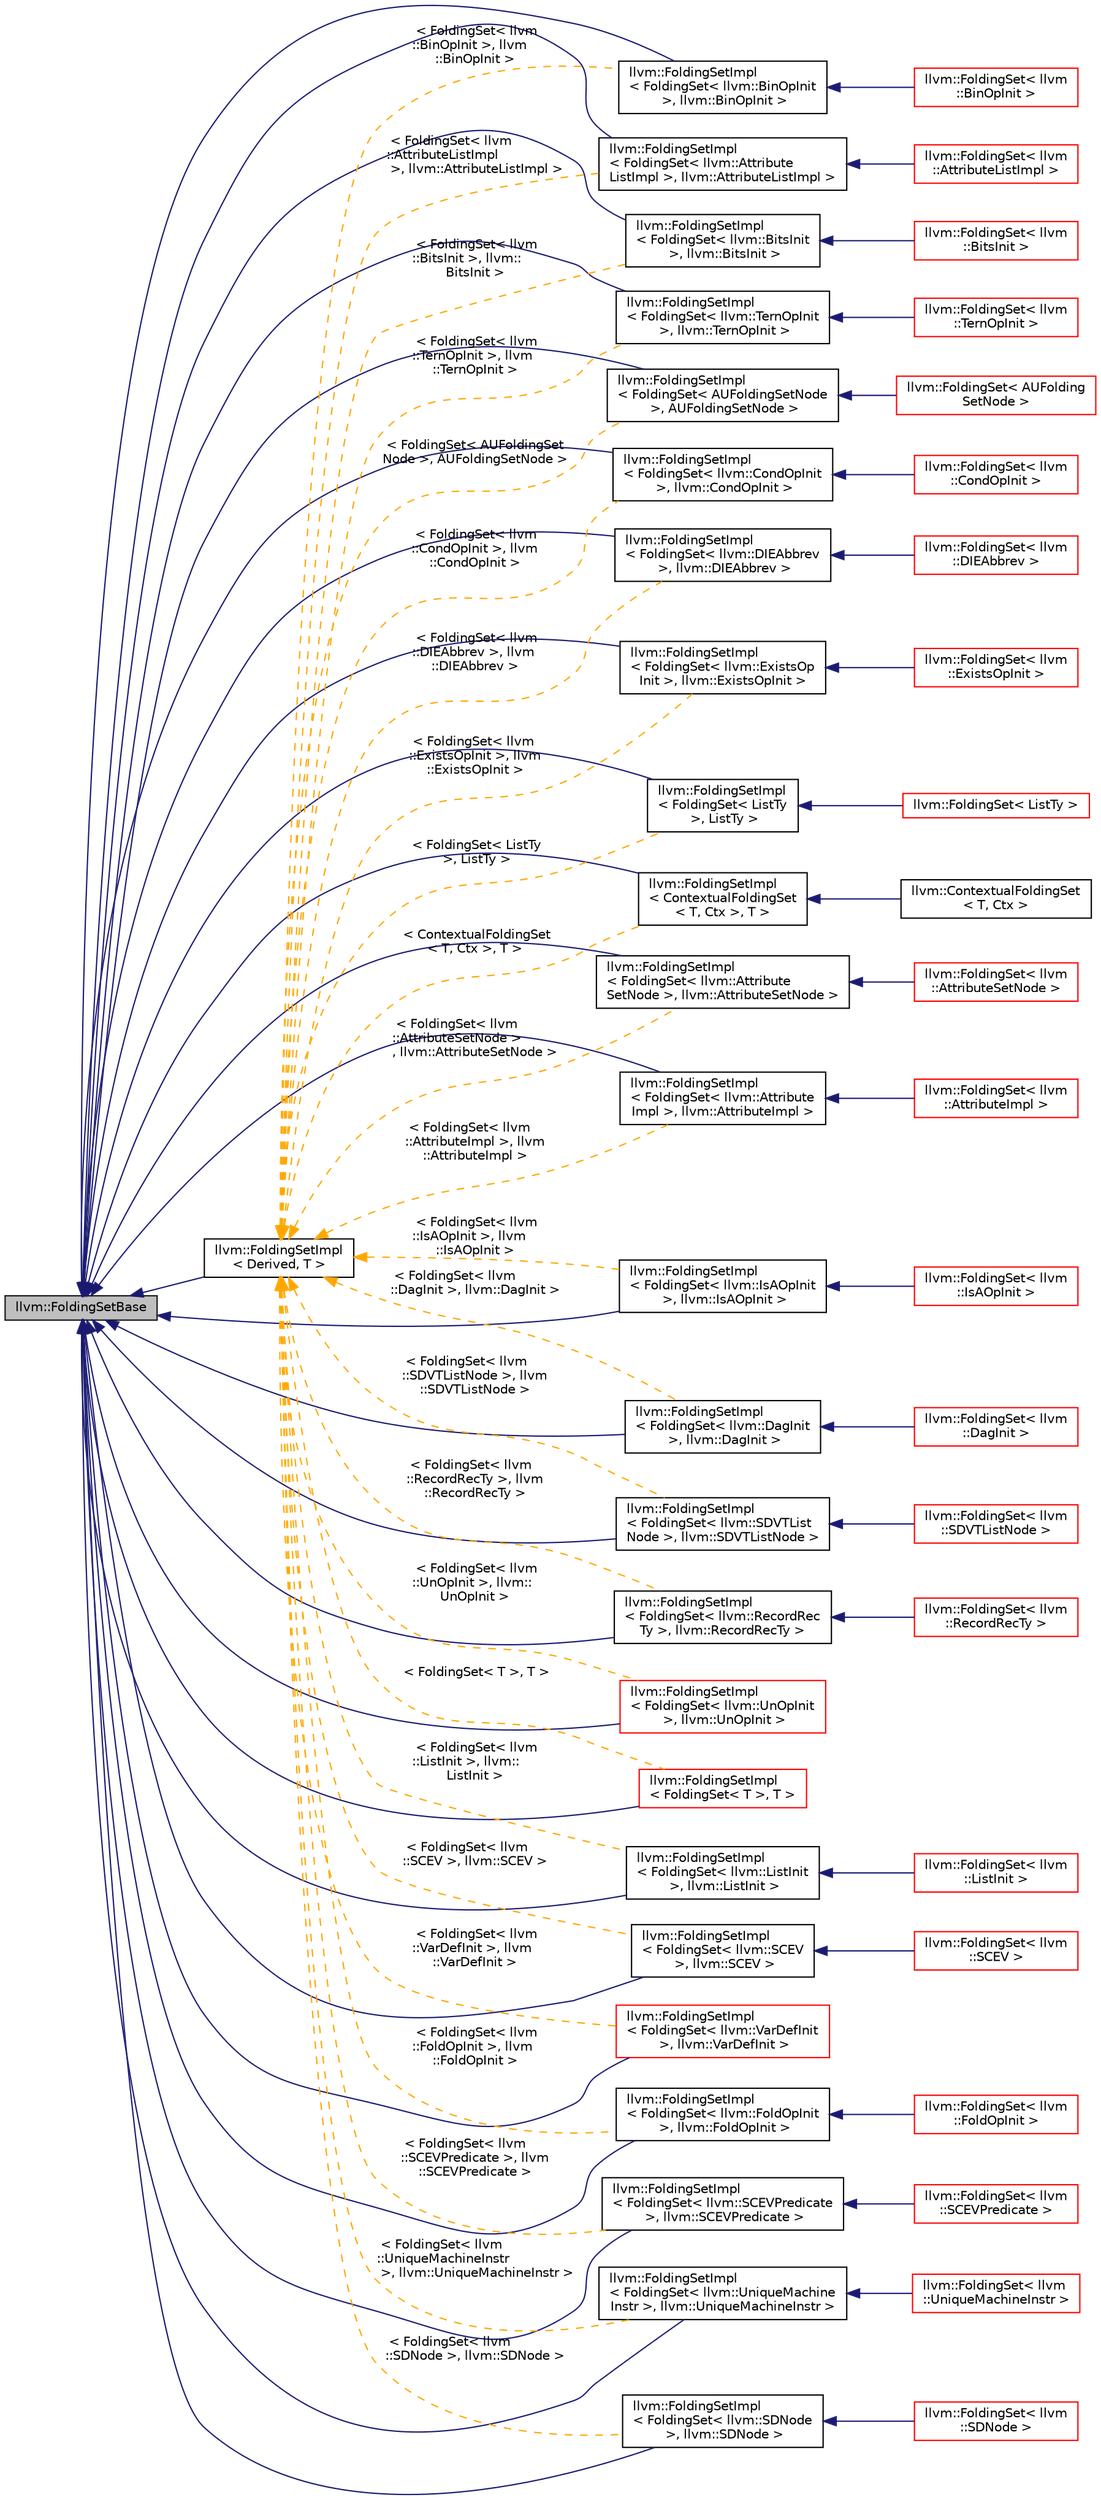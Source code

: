 digraph "llvm::FoldingSetBase"
{
 // LATEX_PDF_SIZE
  bgcolor="transparent";
  edge [fontname="Helvetica",fontsize="10",labelfontname="Helvetica",labelfontsize="10"];
  node [fontname="Helvetica",fontsize="10",shape=record];
  rankdir="LR";
  Node1 [label="llvm::FoldingSetBase",height=0.2,width=0.4,color="black", fillcolor="grey75", style="filled", fontcolor="black",tooltip="FoldingSetBase - Implements the folding set functionality."];
  Node1 -> Node2 [dir="back",color="midnightblue",fontsize="10",style="solid",fontname="Helvetica"];
  Node2 [label="llvm::FoldingSetImpl\l\< ContextualFoldingSet\l\< T, Ctx \>, T \>",height=0.2,width=0.4,color="black",URL="$classllvm_1_1FoldingSetImpl.html",tooltip=" "];
  Node2 -> Node3 [dir="back",color="midnightblue",fontsize="10",style="solid",fontname="Helvetica"];
  Node3 [label="llvm::ContextualFoldingSet\l\< T, Ctx \>",height=0.2,width=0.4,color="black",URL="$classllvm_1_1ContextualFoldingSet.html",tooltip="ContextualFoldingSet - This template class is a further refinement of FoldingSet which provides a con..."];
  Node1 -> Node4 [dir="back",color="midnightblue",fontsize="10",style="solid",fontname="Helvetica"];
  Node4 [label="llvm::FoldingSetImpl\l\< FoldingSet\< AUFoldingSetNode\l \>, AUFoldingSetNode \>",height=0.2,width=0.4,color="black",URL="$classllvm_1_1FoldingSetImpl.html",tooltip=" "];
  Node4 -> Node5 [dir="back",color="midnightblue",fontsize="10",style="solid",fontname="Helvetica"];
  Node5 [label="llvm::FoldingSet\< AUFolding\lSetNode \>",height=0.2,width=0.4,color="red",URL="$classllvm_1_1FoldingSet.html",tooltip=" "];
  Node1 -> Node6 [dir="back",color="midnightblue",fontsize="10",style="solid",fontname="Helvetica"];
  Node6 [label="llvm::FoldingSetImpl\l\< FoldingSet\< ListTy\l \>, ListTy \>",height=0.2,width=0.4,color="black",URL="$classllvm_1_1FoldingSetImpl.html",tooltip=" "];
  Node6 -> Node7 [dir="back",color="midnightblue",fontsize="10",style="solid",fontname="Helvetica"];
  Node7 [label="llvm::FoldingSet\< ListTy \>",height=0.2,width=0.4,color="red",URL="$classllvm_1_1FoldingSet.html",tooltip=" "];
  Node1 -> Node8 [dir="back",color="midnightblue",fontsize="10",style="solid",fontname="Helvetica"];
  Node8 [label="llvm::FoldingSetImpl\l\< FoldingSet\< llvm::Attribute\lImpl \>, llvm::AttributeImpl \>",height=0.2,width=0.4,color="black",URL="$classllvm_1_1FoldingSetImpl.html",tooltip=" "];
  Node8 -> Node9 [dir="back",color="midnightblue",fontsize="10",style="solid",fontname="Helvetica"];
  Node9 [label="llvm::FoldingSet\< llvm\l::AttributeImpl \>",height=0.2,width=0.4,color="red",URL="$classllvm_1_1FoldingSet.html",tooltip=" "];
  Node1 -> Node10 [dir="back",color="midnightblue",fontsize="10",style="solid",fontname="Helvetica"];
  Node10 [label="llvm::FoldingSetImpl\l\< FoldingSet\< llvm::Attribute\lListImpl \>, llvm::AttributeListImpl \>",height=0.2,width=0.4,color="black",URL="$classllvm_1_1FoldingSetImpl.html",tooltip=" "];
  Node10 -> Node11 [dir="back",color="midnightblue",fontsize="10",style="solid",fontname="Helvetica"];
  Node11 [label="llvm::FoldingSet\< llvm\l::AttributeListImpl \>",height=0.2,width=0.4,color="red",URL="$classllvm_1_1FoldingSet.html",tooltip=" "];
  Node1 -> Node12 [dir="back",color="midnightblue",fontsize="10",style="solid",fontname="Helvetica"];
  Node12 [label="llvm::FoldingSetImpl\l\< FoldingSet\< llvm::Attribute\lSetNode \>, llvm::AttributeSetNode \>",height=0.2,width=0.4,color="black",URL="$classllvm_1_1FoldingSetImpl.html",tooltip=" "];
  Node12 -> Node13 [dir="back",color="midnightblue",fontsize="10",style="solid",fontname="Helvetica"];
  Node13 [label="llvm::FoldingSet\< llvm\l::AttributeSetNode \>",height=0.2,width=0.4,color="red",URL="$classllvm_1_1FoldingSet.html",tooltip=" "];
  Node1 -> Node14 [dir="back",color="midnightblue",fontsize="10",style="solid",fontname="Helvetica"];
  Node14 [label="llvm::FoldingSetImpl\l\< FoldingSet\< llvm::BinOpInit\l \>, llvm::BinOpInit \>",height=0.2,width=0.4,color="black",URL="$classllvm_1_1FoldingSetImpl.html",tooltip=" "];
  Node14 -> Node15 [dir="back",color="midnightblue",fontsize="10",style="solid",fontname="Helvetica"];
  Node15 [label="llvm::FoldingSet\< llvm\l::BinOpInit \>",height=0.2,width=0.4,color="red",URL="$classllvm_1_1FoldingSet.html",tooltip=" "];
  Node1 -> Node16 [dir="back",color="midnightblue",fontsize="10",style="solid",fontname="Helvetica"];
  Node16 [label="llvm::FoldingSetImpl\l\< FoldingSet\< llvm::BitsInit\l \>, llvm::BitsInit \>",height=0.2,width=0.4,color="black",URL="$classllvm_1_1FoldingSetImpl.html",tooltip=" "];
  Node16 -> Node17 [dir="back",color="midnightblue",fontsize="10",style="solid",fontname="Helvetica"];
  Node17 [label="llvm::FoldingSet\< llvm\l::BitsInit \>",height=0.2,width=0.4,color="red",URL="$classllvm_1_1FoldingSet.html",tooltip=" "];
  Node1 -> Node18 [dir="back",color="midnightblue",fontsize="10",style="solid",fontname="Helvetica"];
  Node18 [label="llvm::FoldingSetImpl\l\< FoldingSet\< llvm::CondOpInit\l \>, llvm::CondOpInit \>",height=0.2,width=0.4,color="black",URL="$classllvm_1_1FoldingSetImpl.html",tooltip=" "];
  Node18 -> Node19 [dir="back",color="midnightblue",fontsize="10",style="solid",fontname="Helvetica"];
  Node19 [label="llvm::FoldingSet\< llvm\l::CondOpInit \>",height=0.2,width=0.4,color="red",URL="$classllvm_1_1FoldingSet.html",tooltip=" "];
  Node1 -> Node20 [dir="back",color="midnightblue",fontsize="10",style="solid",fontname="Helvetica"];
  Node20 [label="llvm::FoldingSetImpl\l\< FoldingSet\< llvm::DagInit\l \>, llvm::DagInit \>",height=0.2,width=0.4,color="black",URL="$classllvm_1_1FoldingSetImpl.html",tooltip=" "];
  Node20 -> Node21 [dir="back",color="midnightblue",fontsize="10",style="solid",fontname="Helvetica"];
  Node21 [label="llvm::FoldingSet\< llvm\l::DagInit \>",height=0.2,width=0.4,color="red",URL="$classllvm_1_1FoldingSet.html",tooltip=" "];
  Node1 -> Node22 [dir="back",color="midnightblue",fontsize="10",style="solid",fontname="Helvetica"];
  Node22 [label="llvm::FoldingSetImpl\l\< FoldingSet\< llvm::DIEAbbrev\l \>, llvm::DIEAbbrev \>",height=0.2,width=0.4,color="black",URL="$classllvm_1_1FoldingSetImpl.html",tooltip=" "];
  Node22 -> Node23 [dir="back",color="midnightblue",fontsize="10",style="solid",fontname="Helvetica"];
  Node23 [label="llvm::FoldingSet\< llvm\l::DIEAbbrev \>",height=0.2,width=0.4,color="red",URL="$classllvm_1_1FoldingSet.html",tooltip=" "];
  Node1 -> Node24 [dir="back",color="midnightblue",fontsize="10",style="solid",fontname="Helvetica"];
  Node24 [label="llvm::FoldingSetImpl\l\< FoldingSet\< llvm::ExistsOp\lInit \>, llvm::ExistsOpInit \>",height=0.2,width=0.4,color="black",URL="$classllvm_1_1FoldingSetImpl.html",tooltip=" "];
  Node24 -> Node25 [dir="back",color="midnightblue",fontsize="10",style="solid",fontname="Helvetica"];
  Node25 [label="llvm::FoldingSet\< llvm\l::ExistsOpInit \>",height=0.2,width=0.4,color="red",URL="$classllvm_1_1FoldingSet.html",tooltip=" "];
  Node1 -> Node26 [dir="back",color="midnightblue",fontsize="10",style="solid",fontname="Helvetica"];
  Node26 [label="llvm::FoldingSetImpl\l\< FoldingSet\< llvm::FoldOpInit\l \>, llvm::FoldOpInit \>",height=0.2,width=0.4,color="black",URL="$classllvm_1_1FoldingSetImpl.html",tooltip=" "];
  Node26 -> Node27 [dir="back",color="midnightblue",fontsize="10",style="solid",fontname="Helvetica"];
  Node27 [label="llvm::FoldingSet\< llvm\l::FoldOpInit \>",height=0.2,width=0.4,color="red",URL="$classllvm_1_1FoldingSet.html",tooltip=" "];
  Node1 -> Node28 [dir="back",color="midnightblue",fontsize="10",style="solid",fontname="Helvetica"];
  Node28 [label="llvm::FoldingSetImpl\l\< FoldingSet\< llvm::IsAOpInit\l \>, llvm::IsAOpInit \>",height=0.2,width=0.4,color="black",URL="$classllvm_1_1FoldingSetImpl.html",tooltip=" "];
  Node28 -> Node29 [dir="back",color="midnightblue",fontsize="10",style="solid",fontname="Helvetica"];
  Node29 [label="llvm::FoldingSet\< llvm\l::IsAOpInit \>",height=0.2,width=0.4,color="red",URL="$classllvm_1_1FoldingSet.html",tooltip=" "];
  Node1 -> Node30 [dir="back",color="midnightblue",fontsize="10",style="solid",fontname="Helvetica"];
  Node30 [label="llvm::FoldingSetImpl\l\< FoldingSet\< llvm::ListInit\l \>, llvm::ListInit \>",height=0.2,width=0.4,color="black",URL="$classllvm_1_1FoldingSetImpl.html",tooltip=" "];
  Node30 -> Node31 [dir="back",color="midnightblue",fontsize="10",style="solid",fontname="Helvetica"];
  Node31 [label="llvm::FoldingSet\< llvm\l::ListInit \>",height=0.2,width=0.4,color="red",URL="$classllvm_1_1FoldingSet.html",tooltip=" "];
  Node1 -> Node32 [dir="back",color="midnightblue",fontsize="10",style="solid",fontname="Helvetica"];
  Node32 [label="llvm::FoldingSetImpl\l\< FoldingSet\< llvm::RecordRec\lTy \>, llvm::RecordRecTy \>",height=0.2,width=0.4,color="black",URL="$classllvm_1_1FoldingSetImpl.html",tooltip=" "];
  Node32 -> Node33 [dir="back",color="midnightblue",fontsize="10",style="solid",fontname="Helvetica"];
  Node33 [label="llvm::FoldingSet\< llvm\l::RecordRecTy \>",height=0.2,width=0.4,color="red",URL="$classllvm_1_1FoldingSet.html",tooltip=" "];
  Node1 -> Node34 [dir="back",color="midnightblue",fontsize="10",style="solid",fontname="Helvetica"];
  Node34 [label="llvm::FoldingSetImpl\l\< FoldingSet\< llvm::SCEV\l \>, llvm::SCEV \>",height=0.2,width=0.4,color="black",URL="$classllvm_1_1FoldingSetImpl.html",tooltip=" "];
  Node34 -> Node35 [dir="back",color="midnightblue",fontsize="10",style="solid",fontname="Helvetica"];
  Node35 [label="llvm::FoldingSet\< llvm\l::SCEV \>",height=0.2,width=0.4,color="red",URL="$classllvm_1_1FoldingSet.html",tooltip=" "];
  Node1 -> Node36 [dir="back",color="midnightblue",fontsize="10",style="solid",fontname="Helvetica"];
  Node36 [label="llvm::FoldingSetImpl\l\< FoldingSet\< llvm::SCEVPredicate\l \>, llvm::SCEVPredicate \>",height=0.2,width=0.4,color="black",URL="$classllvm_1_1FoldingSetImpl.html",tooltip=" "];
  Node36 -> Node37 [dir="back",color="midnightblue",fontsize="10",style="solid",fontname="Helvetica"];
  Node37 [label="llvm::FoldingSet\< llvm\l::SCEVPredicate \>",height=0.2,width=0.4,color="red",URL="$classllvm_1_1FoldingSet.html",tooltip=" "];
  Node1 -> Node38 [dir="back",color="midnightblue",fontsize="10",style="solid",fontname="Helvetica"];
  Node38 [label="llvm::FoldingSetImpl\l\< FoldingSet\< llvm::SDNode\l \>, llvm::SDNode \>",height=0.2,width=0.4,color="black",URL="$classllvm_1_1FoldingSetImpl.html",tooltip=" "];
  Node38 -> Node39 [dir="back",color="midnightblue",fontsize="10",style="solid",fontname="Helvetica"];
  Node39 [label="llvm::FoldingSet\< llvm\l::SDNode \>",height=0.2,width=0.4,color="red",URL="$classllvm_1_1FoldingSet.html",tooltip=" "];
  Node1 -> Node40 [dir="back",color="midnightblue",fontsize="10",style="solid",fontname="Helvetica"];
  Node40 [label="llvm::FoldingSetImpl\l\< FoldingSet\< llvm::SDVTList\lNode \>, llvm::SDVTListNode \>",height=0.2,width=0.4,color="black",URL="$classllvm_1_1FoldingSetImpl.html",tooltip=" "];
  Node40 -> Node41 [dir="back",color="midnightblue",fontsize="10",style="solid",fontname="Helvetica"];
  Node41 [label="llvm::FoldingSet\< llvm\l::SDVTListNode \>",height=0.2,width=0.4,color="red",URL="$classllvm_1_1FoldingSet.html",tooltip=" "];
  Node1 -> Node42 [dir="back",color="midnightblue",fontsize="10",style="solid",fontname="Helvetica"];
  Node42 [label="llvm::FoldingSetImpl\l\< FoldingSet\< llvm::TernOpInit\l \>, llvm::TernOpInit \>",height=0.2,width=0.4,color="black",URL="$classllvm_1_1FoldingSetImpl.html",tooltip=" "];
  Node42 -> Node43 [dir="back",color="midnightblue",fontsize="10",style="solid",fontname="Helvetica"];
  Node43 [label="llvm::FoldingSet\< llvm\l::TernOpInit \>",height=0.2,width=0.4,color="red",URL="$classllvm_1_1FoldingSet.html",tooltip=" "];
  Node1 -> Node44 [dir="back",color="midnightblue",fontsize="10",style="solid",fontname="Helvetica"];
  Node44 [label="llvm::FoldingSetImpl\l\< FoldingSet\< llvm::UniqueMachine\lInstr \>, llvm::UniqueMachineInstr \>",height=0.2,width=0.4,color="black",URL="$classllvm_1_1FoldingSetImpl.html",tooltip=" "];
  Node44 -> Node45 [dir="back",color="midnightblue",fontsize="10",style="solid",fontname="Helvetica"];
  Node45 [label="llvm::FoldingSet\< llvm\l::UniqueMachineInstr \>",height=0.2,width=0.4,color="red",URL="$classllvm_1_1FoldingSet.html",tooltip=" "];
  Node1 -> Node46 [dir="back",color="midnightblue",fontsize="10",style="solid",fontname="Helvetica"];
  Node46 [label="llvm::FoldingSetImpl\l\< FoldingSet\< llvm::UnOpInit\l \>, llvm::UnOpInit \>",height=0.2,width=0.4,color="red",URL="$classllvm_1_1FoldingSetImpl.html",tooltip=" "];
  Node1 -> Node48 [dir="back",color="midnightblue",fontsize="10",style="solid",fontname="Helvetica"];
  Node48 [label="llvm::FoldingSetImpl\l\< FoldingSet\< llvm::VarDefInit\l \>, llvm::VarDefInit \>",height=0.2,width=0.4,color="red",URL="$classllvm_1_1FoldingSetImpl.html",tooltip=" "];
  Node1 -> Node50 [dir="back",color="midnightblue",fontsize="10",style="solid",fontname="Helvetica"];
  Node50 [label="llvm::FoldingSetImpl\l\< FoldingSet\< T \>, T \>",height=0.2,width=0.4,color="red",URL="$classllvm_1_1FoldingSetImpl.html",tooltip=" "];
  Node1 -> Node52 [dir="back",color="midnightblue",fontsize="10",style="solid",fontname="Helvetica"];
  Node52 [label="llvm::FoldingSetImpl\l\< Derived, T \>",height=0.2,width=0.4,color="black",URL="$classllvm_1_1FoldingSetImpl.html",tooltip="FoldingSetImpl - An implementation detail that lets us share code between FoldingSet and ContextualFo..."];
  Node52 -> Node30 [dir="back",color="orange",fontsize="10",style="dashed",label=" \< FoldingSet\< llvm\l::ListInit \>, llvm::\lListInit \>" ,fontname="Helvetica"];
  Node52 -> Node22 [dir="back",color="orange",fontsize="10",style="dashed",label=" \< FoldingSet\< llvm\l::DIEAbbrev \>, llvm\l::DIEAbbrev \>" ,fontname="Helvetica"];
  Node52 -> Node28 [dir="back",color="orange",fontsize="10",style="dashed",label=" \< FoldingSet\< llvm\l::IsAOpInit \>, llvm\l::IsAOpInit \>" ,fontname="Helvetica"];
  Node52 -> Node14 [dir="back",color="orange",fontsize="10",style="dashed",label=" \< FoldingSet\< llvm\l::BinOpInit \>, llvm\l::BinOpInit \>" ,fontname="Helvetica"];
  Node52 -> Node8 [dir="back",color="orange",fontsize="10",style="dashed",label=" \< FoldingSet\< llvm\l::AttributeImpl \>, llvm\l::AttributeImpl \>" ,fontname="Helvetica"];
  Node52 -> Node50 [dir="back",color="orange",fontsize="10",style="dashed",label=" \< FoldingSet\< T \>, T \>" ,fontname="Helvetica"];
  Node52 -> Node42 [dir="back",color="orange",fontsize="10",style="dashed",label=" \< FoldingSet\< llvm\l::TernOpInit \>, llvm\l::TernOpInit \>" ,fontname="Helvetica"];
  Node52 -> Node48 [dir="back",color="orange",fontsize="10",style="dashed",label=" \< FoldingSet\< llvm\l::VarDefInit \>, llvm\l::VarDefInit \>" ,fontname="Helvetica"];
  Node52 -> Node16 [dir="back",color="orange",fontsize="10",style="dashed",label=" \< FoldingSet\< llvm\l::BitsInit \>, llvm::\lBitsInit \>" ,fontname="Helvetica"];
  Node52 -> Node12 [dir="back",color="orange",fontsize="10",style="dashed",label=" \< FoldingSet\< llvm\l::AttributeSetNode \>\l, llvm::AttributeSetNode \>" ,fontname="Helvetica"];
  Node52 -> Node46 [dir="back",color="orange",fontsize="10",style="dashed",label=" \< FoldingSet\< llvm\l::UnOpInit \>, llvm::\lUnOpInit \>" ,fontname="Helvetica"];
  Node52 -> Node4 [dir="back",color="orange",fontsize="10",style="dashed",label=" \< FoldingSet\< AUFoldingSet\lNode \>, AUFoldingSetNode \>" ,fontname="Helvetica"];
  Node52 -> Node6 [dir="back",color="orange",fontsize="10",style="dashed",label=" \< FoldingSet\< ListTy\l \>, ListTy \>" ,fontname="Helvetica"];
  Node52 -> Node40 [dir="back",color="orange",fontsize="10",style="dashed",label=" \< FoldingSet\< llvm\l::SDVTListNode \>, llvm\l::SDVTListNode \>" ,fontname="Helvetica"];
  Node52 -> Node34 [dir="back",color="orange",fontsize="10",style="dashed",label=" \< FoldingSet\< llvm\l::SCEV \>, llvm::SCEV \>" ,fontname="Helvetica"];
  Node52 -> Node36 [dir="back",color="orange",fontsize="10",style="dashed",label=" \< FoldingSet\< llvm\l::SCEVPredicate \>, llvm\l::SCEVPredicate \>" ,fontname="Helvetica"];
  Node52 -> Node18 [dir="back",color="orange",fontsize="10",style="dashed",label=" \< FoldingSet\< llvm\l::CondOpInit \>, llvm\l::CondOpInit \>" ,fontname="Helvetica"];
  Node52 -> Node24 [dir="back",color="orange",fontsize="10",style="dashed",label=" \< FoldingSet\< llvm\l::ExistsOpInit \>, llvm\l::ExistsOpInit \>" ,fontname="Helvetica"];
  Node52 -> Node26 [dir="back",color="orange",fontsize="10",style="dashed",label=" \< FoldingSet\< llvm\l::FoldOpInit \>, llvm\l::FoldOpInit \>" ,fontname="Helvetica"];
  Node52 -> Node20 [dir="back",color="orange",fontsize="10",style="dashed",label=" \< FoldingSet\< llvm\l::DagInit \>, llvm::DagInit \>" ,fontname="Helvetica"];
  Node52 -> Node44 [dir="back",color="orange",fontsize="10",style="dashed",label=" \< FoldingSet\< llvm\l::UniqueMachineInstr\l \>, llvm::UniqueMachineInstr \>" ,fontname="Helvetica"];
  Node52 -> Node10 [dir="back",color="orange",fontsize="10",style="dashed",label=" \< FoldingSet\< llvm\l::AttributeListImpl\l \>, llvm::AttributeListImpl \>" ,fontname="Helvetica"];
  Node52 -> Node32 [dir="back",color="orange",fontsize="10",style="dashed",label=" \< FoldingSet\< llvm\l::RecordRecTy \>, llvm\l::RecordRecTy \>" ,fontname="Helvetica"];
  Node52 -> Node38 [dir="back",color="orange",fontsize="10",style="dashed",label=" \< FoldingSet\< llvm\l::SDNode \>, llvm::SDNode \>" ,fontname="Helvetica"];
  Node52 -> Node2 [dir="back",color="orange",fontsize="10",style="dashed",label=" \< ContextualFoldingSet\l\< T, Ctx \>, T \>" ,fontname="Helvetica"];
}
